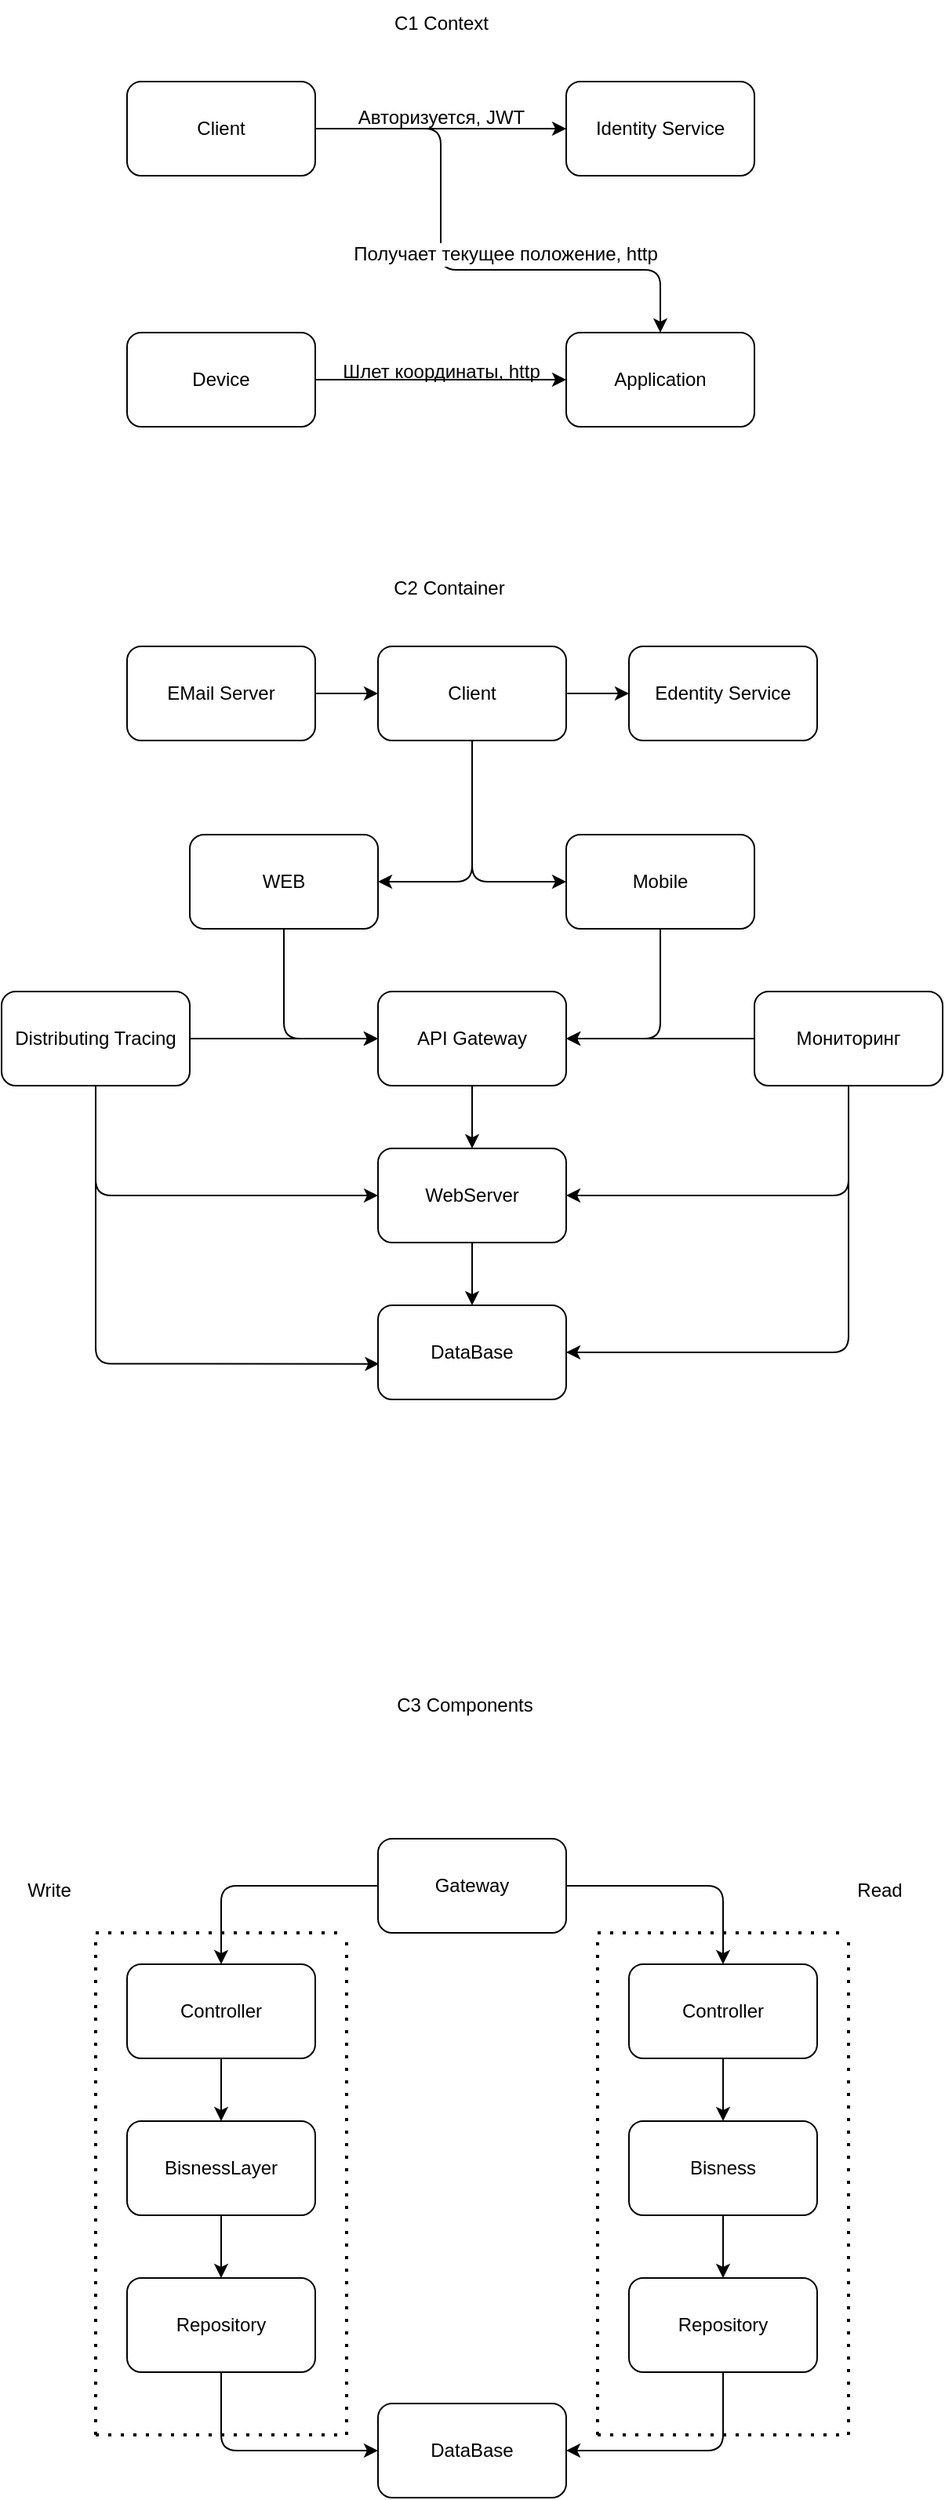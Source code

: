 <mxfile version="23.1.5" type="embed">
  <diagram name="Страница — 1" id="5KN53fjsROE_KHvyv3KT">
    <mxGraphModel dx="593" dy="309" grid="1" gridSize="10" guides="1" tooltips="1" connect="1" arrows="1" fold="1" page="1" pageScale="1" pageWidth="827" pageHeight="1169" math="0" shadow="0">
      <root>
        <mxCell id="0" />
        <mxCell id="1" parent="0" />
        <mxCell id="t1tUTy5qc4memRncqoR1-1" value="C1 Context" style="text;html=1;align=center;verticalAlign=middle;resizable=0;points=[];autosize=1;strokeColor=none;fillColor=none;" parent="1" vertex="1">
          <mxGeometry x="320" y="28" width="80" height="30" as="geometry" />
        </mxCell>
        <mxCell id="t1tUTy5qc4memRncqoR1-6" style="edgeStyle=orthogonalEdgeStyle;rounded=0;orthogonalLoop=1;jettySize=auto;html=1;entryX=0;entryY=0.5;entryDx=0;entryDy=0;" parent="1" source="t1tUTy5qc4memRncqoR1-2" target="t1tUTy5qc4memRncqoR1-3" edge="1">
          <mxGeometry relative="1" as="geometry" />
        </mxCell>
        <mxCell id="t1tUTy5qc4memRncqoR1-2" value="Client" style="rounded=1;whiteSpace=wrap;html=1;" parent="1" vertex="1">
          <mxGeometry x="160" y="80" width="120" height="60" as="geometry" />
        </mxCell>
        <mxCell id="t1tUTy5qc4memRncqoR1-3" value="Identity Service" style="rounded=1;whiteSpace=wrap;html=1;" parent="1" vertex="1">
          <mxGeometry x="440" y="80" width="120" height="60" as="geometry" />
        </mxCell>
        <mxCell id="t1tUTy5qc4memRncqoR1-9" style="edgeStyle=orthogonalEdgeStyle;rounded=1;orthogonalLoop=1;jettySize=auto;html=1;entryX=0;entryY=0.5;entryDx=0;entryDy=0;curved=0;" parent="1" source="t1tUTy5qc4memRncqoR1-5" target="t1tUTy5qc4memRncqoR1-8" edge="1">
          <mxGeometry relative="1" as="geometry" />
        </mxCell>
        <mxCell id="t1tUTy5qc4memRncqoR1-5" value="Device" style="rounded=1;whiteSpace=wrap;html=1;" parent="1" vertex="1">
          <mxGeometry x="160" y="240" width="120" height="60" as="geometry" />
        </mxCell>
        <mxCell id="t1tUTy5qc4memRncqoR1-7" value="Авторизуется, JWT" style="text;html=1;align=center;verticalAlign=middle;resizable=0;points=[];autosize=1;strokeColor=none;fillColor=none;" parent="1" vertex="1">
          <mxGeometry x="295" y="88" width="130" height="30" as="geometry" />
        </mxCell>
        <mxCell id="t1tUTy5qc4memRncqoR1-8" value="Application" style="rounded=1;whiteSpace=wrap;html=1;" parent="1" vertex="1">
          <mxGeometry x="440" y="240" width="120" height="60" as="geometry" />
        </mxCell>
        <mxCell id="t1tUTy5qc4memRncqoR1-10" value="Шлет координаты, http" style="text;html=1;align=center;verticalAlign=middle;resizable=0;points=[];autosize=1;strokeColor=none;fillColor=none;" parent="1" vertex="1">
          <mxGeometry x="285" y="250" width="150" height="30" as="geometry" />
        </mxCell>
        <mxCell id="t1tUTy5qc4memRncqoR1-14" value="" style="endArrow=classic;html=1;rounded=1;exitX=1;exitY=0.5;exitDx=0;exitDy=0;entryX=0.5;entryY=0;entryDx=0;entryDy=0;curved=0;fontSize=12;" parent="1" source="t1tUTy5qc4memRncqoR1-2" target="t1tUTy5qc4memRncqoR1-8" edge="1">
          <mxGeometry width="50" height="50" relative="1" as="geometry">
            <mxPoint x="340" y="410" as="sourcePoint" />
            <mxPoint x="390" y="360" as="targetPoint" />
            <Array as="points">
              <mxPoint x="360" y="110" />
              <mxPoint x="360" y="200" />
              <mxPoint x="500" y="200" />
            </Array>
          </mxGeometry>
        </mxCell>
        <mxCell id="t1tUTy5qc4memRncqoR1-17" value="Получает текущее положение, http" style="edgeLabel;html=1;align=center;verticalAlign=middle;resizable=0;points=[];fontSize=12;" parent="t1tUTy5qc4memRncqoR1-14" vertex="1" connectable="0">
          <mxGeometry x="0.242" y="-1" relative="1" as="geometry">
            <mxPoint x="-7" y="-11" as="offset" />
          </mxGeometry>
        </mxCell>
        <mxCell id="t1tUTy5qc4memRncqoR1-18" value="C2 Container" style="text;html=1;align=center;verticalAlign=middle;resizable=0;points=[];autosize=1;strokeColor=none;fillColor=none;" parent="1" vertex="1">
          <mxGeometry x="320" y="388" width="90" height="30" as="geometry" />
        </mxCell>
        <mxCell id="t1tUTy5qc4memRncqoR1-32" value="" style="edgeStyle=orthogonalEdgeStyle;rounded=0;orthogonalLoop=1;jettySize=auto;html=1;" parent="1" source="t1tUTy5qc4memRncqoR1-22" target="t1tUTy5qc4memRncqoR1-23" edge="1">
          <mxGeometry relative="1" as="geometry" />
        </mxCell>
        <mxCell id="t1tUTy5qc4memRncqoR1-22" value="EMail Server" style="rounded=1;whiteSpace=wrap;html=1;" parent="1" vertex="1">
          <mxGeometry x="160" y="440" width="120" height="60" as="geometry" />
        </mxCell>
        <mxCell id="t1tUTy5qc4memRncqoR1-33" value="" style="edgeStyle=orthogonalEdgeStyle;rounded=0;orthogonalLoop=1;jettySize=auto;html=1;" parent="1" source="t1tUTy5qc4memRncqoR1-23" target="t1tUTy5qc4memRncqoR1-24" edge="1">
          <mxGeometry relative="1" as="geometry" />
        </mxCell>
        <mxCell id="t1tUTy5qc4memRncqoR1-34" style="edgeStyle=orthogonalEdgeStyle;rounded=1;orthogonalLoop=1;jettySize=auto;html=1;entryX=1;entryY=0.5;entryDx=0;entryDy=0;curved=0;" parent="1" source="t1tUTy5qc4memRncqoR1-23" target="t1tUTy5qc4memRncqoR1-25" edge="1">
          <mxGeometry relative="1" as="geometry" />
        </mxCell>
        <mxCell id="t1tUTy5qc4memRncqoR1-35" style="edgeStyle=orthogonalEdgeStyle;rounded=1;orthogonalLoop=1;jettySize=auto;html=1;entryX=0;entryY=0.5;entryDx=0;entryDy=0;curved=0;" parent="1" source="t1tUTy5qc4memRncqoR1-23" target="t1tUTy5qc4memRncqoR1-26" edge="1">
          <mxGeometry relative="1" as="geometry" />
        </mxCell>
        <mxCell id="t1tUTy5qc4memRncqoR1-23" value="Client" style="rounded=1;whiteSpace=wrap;html=1;" parent="1" vertex="1">
          <mxGeometry x="320" y="440" width="120" height="60" as="geometry" />
        </mxCell>
        <mxCell id="t1tUTy5qc4memRncqoR1-24" value="Edentity Service" style="rounded=1;whiteSpace=wrap;html=1;" parent="1" vertex="1">
          <mxGeometry x="480" y="440" width="120" height="60" as="geometry" />
        </mxCell>
        <mxCell id="t1tUTy5qc4memRncqoR1-37" style="edgeStyle=orthogonalEdgeStyle;rounded=1;orthogonalLoop=1;jettySize=auto;html=1;entryX=0;entryY=0.5;entryDx=0;entryDy=0;curved=0;" parent="1" source="t1tUTy5qc4memRncqoR1-25" target="t1tUTy5qc4memRncqoR1-27" edge="1">
          <mxGeometry relative="1" as="geometry" />
        </mxCell>
        <mxCell id="t1tUTy5qc4memRncqoR1-25" value="WEB" style="rounded=1;whiteSpace=wrap;html=1;" parent="1" vertex="1">
          <mxGeometry x="200" y="560" width="120" height="60" as="geometry" />
        </mxCell>
        <mxCell id="t1tUTy5qc4memRncqoR1-36" style="edgeStyle=orthogonalEdgeStyle;rounded=1;orthogonalLoop=1;jettySize=auto;html=1;entryX=1;entryY=0.5;entryDx=0;entryDy=0;curved=0;" parent="1" source="t1tUTy5qc4memRncqoR1-26" target="t1tUTy5qc4memRncqoR1-27" edge="1">
          <mxGeometry relative="1" as="geometry" />
        </mxCell>
        <mxCell id="t1tUTy5qc4memRncqoR1-26" value="Mobile" style="rounded=1;whiteSpace=wrap;html=1;" parent="1" vertex="1">
          <mxGeometry x="440" y="560" width="120" height="60" as="geometry" />
        </mxCell>
        <mxCell id="t1tUTy5qc4memRncqoR1-38" value="" style="edgeStyle=orthogonalEdgeStyle;rounded=0;orthogonalLoop=1;jettySize=auto;html=1;" parent="1" source="t1tUTy5qc4memRncqoR1-27" target="t1tUTy5qc4memRncqoR1-30" edge="1">
          <mxGeometry relative="1" as="geometry" />
        </mxCell>
        <mxCell id="t1tUTy5qc4memRncqoR1-27" value="API Gateway" style="rounded=1;whiteSpace=wrap;html=1;" parent="1" vertex="1">
          <mxGeometry x="320" y="660" width="120" height="60" as="geometry" />
        </mxCell>
        <mxCell id="t1tUTy5qc4memRncqoR1-39" value="" style="edgeStyle=orthogonalEdgeStyle;rounded=0;orthogonalLoop=1;jettySize=auto;html=1;" parent="1" source="t1tUTy5qc4memRncqoR1-30" target="t1tUTy5qc4memRncqoR1-31" edge="1">
          <mxGeometry relative="1" as="geometry" />
        </mxCell>
        <mxCell id="t1tUTy5qc4memRncqoR1-30" value="WebServer" style="rounded=1;whiteSpace=wrap;html=1;" parent="1" vertex="1">
          <mxGeometry x="320" y="760" width="120" height="60" as="geometry" />
        </mxCell>
        <mxCell id="t1tUTy5qc4memRncqoR1-31" value="DataBase" style="rounded=1;whiteSpace=wrap;html=1;" parent="1" vertex="1">
          <mxGeometry x="320" y="860" width="120" height="60" as="geometry" />
        </mxCell>
        <mxCell id="t1tUTy5qc4memRncqoR1-43" style="edgeStyle=orthogonalEdgeStyle;rounded=0;orthogonalLoop=1;jettySize=auto;html=1;" parent="1" source="t1tUTy5qc4memRncqoR1-40" target="t1tUTy5qc4memRncqoR1-27" edge="1">
          <mxGeometry relative="1" as="geometry" />
        </mxCell>
        <mxCell id="t1tUTy5qc4memRncqoR1-45" style="edgeStyle=orthogonalEdgeStyle;rounded=1;orthogonalLoop=1;jettySize=auto;html=1;entryX=1;entryY=0.5;entryDx=0;entryDy=0;curved=0;" parent="1" source="t1tUTy5qc4memRncqoR1-40" target="t1tUTy5qc4memRncqoR1-30" edge="1">
          <mxGeometry relative="1" as="geometry">
            <Array as="points">
              <mxPoint x="620" y="790" />
            </Array>
          </mxGeometry>
        </mxCell>
        <mxCell id="t1tUTy5qc4memRncqoR1-47" style="edgeStyle=orthogonalEdgeStyle;rounded=1;orthogonalLoop=1;jettySize=auto;html=1;entryX=1;entryY=0.5;entryDx=0;entryDy=0;curved=0;" parent="1" source="t1tUTy5qc4memRncqoR1-40" target="t1tUTy5qc4memRncqoR1-31" edge="1">
          <mxGeometry relative="1" as="geometry">
            <Array as="points">
              <mxPoint x="620" y="890" />
            </Array>
          </mxGeometry>
        </mxCell>
        <mxCell id="t1tUTy5qc4memRncqoR1-40" value="Мониторинг" style="rounded=1;whiteSpace=wrap;html=1;" parent="1" vertex="1">
          <mxGeometry x="560" y="660" width="120" height="60" as="geometry" />
        </mxCell>
        <mxCell id="t1tUTy5qc4memRncqoR1-42" style="edgeStyle=orthogonalEdgeStyle;rounded=1;orthogonalLoop=1;jettySize=auto;html=1;entryX=0;entryY=0.5;entryDx=0;entryDy=0;curved=0;" parent="1" source="t1tUTy5qc4memRncqoR1-41" target="t1tUTy5qc4memRncqoR1-27" edge="1">
          <mxGeometry relative="1" as="geometry" />
        </mxCell>
        <mxCell id="t1tUTy5qc4memRncqoR1-44" style="edgeStyle=orthogonalEdgeStyle;rounded=1;orthogonalLoop=1;jettySize=auto;html=1;entryX=0;entryY=0.5;entryDx=0;entryDy=0;curved=0;" parent="1" source="t1tUTy5qc4memRncqoR1-41" target="t1tUTy5qc4memRncqoR1-30" edge="1">
          <mxGeometry relative="1" as="geometry">
            <Array as="points">
              <mxPoint x="140" y="790" />
            </Array>
          </mxGeometry>
        </mxCell>
        <mxCell id="t1tUTy5qc4memRncqoR1-41" value="Distributing Tracing" style="rounded=1;whiteSpace=wrap;html=1;" parent="1" vertex="1">
          <mxGeometry x="80" y="660" width="120" height="60" as="geometry" />
        </mxCell>
        <mxCell id="t1tUTy5qc4memRncqoR1-46" style="edgeStyle=orthogonalEdgeStyle;rounded=1;orthogonalLoop=1;jettySize=auto;html=1;entryX=0.006;entryY=0.622;entryDx=0;entryDy=0;entryPerimeter=0;curved=0;" parent="1" source="t1tUTy5qc4memRncqoR1-41" target="t1tUTy5qc4memRncqoR1-31" edge="1">
          <mxGeometry relative="1" as="geometry">
            <Array as="points">
              <mxPoint x="140" y="897" />
            </Array>
          </mxGeometry>
        </mxCell>
        <mxCell id="t1tUTy5qc4memRncqoR1-48" value="C3 Components" style="text;html=1;align=center;verticalAlign=middle;resizable=0;points=[];autosize=1;strokeColor=none;fillColor=none;" parent="1" vertex="1">
          <mxGeometry x="320" y="1100" width="110" height="30" as="geometry" />
        </mxCell>
        <mxCell id="t1tUTy5qc4memRncqoR1-57" style="edgeStyle=orthogonalEdgeStyle;rounded=1;orthogonalLoop=1;jettySize=auto;html=1;curved=0;" parent="1" source="t1tUTy5qc4memRncqoR1-49" target="t1tUTy5qc4memRncqoR1-50" edge="1">
          <mxGeometry relative="1" as="geometry" />
        </mxCell>
        <mxCell id="t1tUTy5qc4memRncqoR1-58" style="edgeStyle=orthogonalEdgeStyle;rounded=1;orthogonalLoop=1;jettySize=auto;html=1;curved=0;" parent="1" source="t1tUTy5qc4memRncqoR1-49" target="t1tUTy5qc4memRncqoR1-54" edge="1">
          <mxGeometry relative="1" as="geometry" />
        </mxCell>
        <mxCell id="t1tUTy5qc4memRncqoR1-49" value="Gateway" style="rounded=1;whiteSpace=wrap;html=1;" parent="1" vertex="1">
          <mxGeometry x="320" y="1200" width="120" height="60" as="geometry" />
        </mxCell>
        <mxCell id="t1tUTy5qc4memRncqoR1-62" value="" style="edgeStyle=orthogonalEdgeStyle;rounded=0;orthogonalLoop=1;jettySize=auto;html=1;" parent="1" source="t1tUTy5qc4memRncqoR1-50" target="t1tUTy5qc4memRncqoR1-51" edge="1">
          <mxGeometry relative="1" as="geometry" />
        </mxCell>
        <mxCell id="t1tUTy5qc4memRncqoR1-50" value="Controller" style="rounded=1;whiteSpace=wrap;html=1;" parent="1" vertex="1">
          <mxGeometry x="160" y="1280" width="120" height="60" as="geometry" />
        </mxCell>
        <mxCell id="t1tUTy5qc4memRncqoR1-63" value="" style="edgeStyle=orthogonalEdgeStyle;rounded=0;orthogonalLoop=1;jettySize=auto;html=1;" parent="1" source="t1tUTy5qc4memRncqoR1-51" target="t1tUTy5qc4memRncqoR1-52" edge="1">
          <mxGeometry relative="1" as="geometry" />
        </mxCell>
        <mxCell id="t1tUTy5qc4memRncqoR1-51" value="BisnessLayer" style="rounded=1;whiteSpace=wrap;html=1;" parent="1" vertex="1">
          <mxGeometry x="160" y="1380" width="120" height="60" as="geometry" />
        </mxCell>
        <mxCell id="t1tUTy5qc4memRncqoR1-64" style="edgeStyle=orthogonalEdgeStyle;rounded=1;orthogonalLoop=1;jettySize=auto;html=1;entryX=0;entryY=0.5;entryDx=0;entryDy=0;curved=0;" parent="1" source="t1tUTy5qc4memRncqoR1-52" target="t1tUTy5qc4memRncqoR1-53" edge="1">
          <mxGeometry relative="1" as="geometry">
            <Array as="points">
              <mxPoint x="220" y="1590" />
            </Array>
          </mxGeometry>
        </mxCell>
        <mxCell id="t1tUTy5qc4memRncqoR1-52" value="Repository" style="rounded=1;whiteSpace=wrap;html=1;" parent="1" vertex="1">
          <mxGeometry x="160" y="1480" width="120" height="60" as="geometry" />
        </mxCell>
        <mxCell id="t1tUTy5qc4memRncqoR1-53" value="DataBase" style="rounded=1;whiteSpace=wrap;html=1;" parent="1" vertex="1">
          <mxGeometry x="320" y="1560" width="120" height="60" as="geometry" />
        </mxCell>
        <mxCell id="t1tUTy5qc4memRncqoR1-59" value="" style="edgeStyle=orthogonalEdgeStyle;rounded=0;orthogonalLoop=1;jettySize=auto;html=1;" parent="1" source="t1tUTy5qc4memRncqoR1-54" target="t1tUTy5qc4memRncqoR1-55" edge="1">
          <mxGeometry relative="1" as="geometry" />
        </mxCell>
        <mxCell id="t1tUTy5qc4memRncqoR1-54" value="Controller" style="rounded=1;whiteSpace=wrap;html=1;" parent="1" vertex="1">
          <mxGeometry x="480" y="1280" width="120" height="60" as="geometry" />
        </mxCell>
        <mxCell id="t1tUTy5qc4memRncqoR1-60" value="" style="edgeStyle=orthogonalEdgeStyle;rounded=0;orthogonalLoop=1;jettySize=auto;html=1;" parent="1" source="t1tUTy5qc4memRncqoR1-55" target="t1tUTy5qc4memRncqoR1-56" edge="1">
          <mxGeometry relative="1" as="geometry" />
        </mxCell>
        <mxCell id="t1tUTy5qc4memRncqoR1-55" value="Bisness" style="rounded=1;whiteSpace=wrap;html=1;" parent="1" vertex="1">
          <mxGeometry x="480" y="1380" width="120" height="60" as="geometry" />
        </mxCell>
        <mxCell id="t1tUTy5qc4memRncqoR1-61" style="edgeStyle=orthogonalEdgeStyle;rounded=1;orthogonalLoop=1;jettySize=auto;html=1;entryX=1;entryY=0.5;entryDx=0;entryDy=0;curved=0;" parent="1" source="t1tUTy5qc4memRncqoR1-56" target="t1tUTy5qc4memRncqoR1-53" edge="1">
          <mxGeometry relative="1" as="geometry">
            <Array as="points">
              <mxPoint x="540" y="1590" />
            </Array>
          </mxGeometry>
        </mxCell>
        <mxCell id="t1tUTy5qc4memRncqoR1-56" value="Repository" style="rounded=1;whiteSpace=wrap;html=1;" parent="1" vertex="1">
          <mxGeometry x="480" y="1480" width="120" height="60" as="geometry" />
        </mxCell>
        <mxCell id="t1tUTy5qc4memRncqoR1-65" value="" style="endArrow=none;dashed=1;html=1;dashPattern=1 3;strokeWidth=2;rounded=0;" parent="1" edge="1">
          <mxGeometry width="50" height="50" relative="1" as="geometry">
            <mxPoint x="140" y="1260" as="sourcePoint" />
            <mxPoint x="300" y="1260" as="targetPoint" />
          </mxGeometry>
        </mxCell>
        <mxCell id="t1tUTy5qc4memRncqoR1-66" value="" style="endArrow=none;dashed=1;html=1;dashPattern=1 3;strokeWidth=2;rounded=0;" parent="1" edge="1">
          <mxGeometry width="50" height="50" relative="1" as="geometry">
            <mxPoint x="140" y="1580" as="sourcePoint" />
            <mxPoint x="140" y="1260" as="targetPoint" />
          </mxGeometry>
        </mxCell>
        <mxCell id="t1tUTy5qc4memRncqoR1-67" value="" style="endArrow=none;dashed=1;html=1;dashPattern=1 3;strokeWidth=2;rounded=0;" parent="1" edge="1">
          <mxGeometry width="50" height="50" relative="1" as="geometry">
            <mxPoint x="300" y="1580" as="sourcePoint" />
            <mxPoint x="300" y="1260" as="targetPoint" />
          </mxGeometry>
        </mxCell>
        <mxCell id="t1tUTy5qc4memRncqoR1-68" value="" style="endArrow=none;dashed=1;html=1;dashPattern=1 3;strokeWidth=2;rounded=0;" parent="1" edge="1">
          <mxGeometry width="50" height="50" relative="1" as="geometry">
            <mxPoint x="140" y="1580" as="sourcePoint" />
            <mxPoint x="300" y="1580" as="targetPoint" />
          </mxGeometry>
        </mxCell>
        <mxCell id="t1tUTy5qc4memRncqoR1-69" value="" style="endArrow=none;dashed=1;html=1;dashPattern=1 3;strokeWidth=2;rounded=0;" parent="1" edge="1">
          <mxGeometry width="50" height="50" relative="1" as="geometry">
            <mxPoint x="460" y="1260" as="sourcePoint" />
            <mxPoint x="620" y="1260" as="targetPoint" />
          </mxGeometry>
        </mxCell>
        <mxCell id="t1tUTy5qc4memRncqoR1-72" value="" style="endArrow=none;dashed=1;html=1;dashPattern=1 3;strokeWidth=2;rounded=0;" parent="1" edge="1">
          <mxGeometry width="50" height="50" relative="1" as="geometry">
            <mxPoint x="460" y="1580" as="sourcePoint" />
            <mxPoint x="460" y="1260" as="targetPoint" />
          </mxGeometry>
        </mxCell>
        <mxCell id="t1tUTy5qc4memRncqoR1-73" value="" style="endArrow=none;dashed=1;html=1;dashPattern=1 3;strokeWidth=2;rounded=0;" parent="1" edge="1">
          <mxGeometry width="50" height="50" relative="1" as="geometry">
            <mxPoint x="620" y="1580" as="sourcePoint" />
            <mxPoint x="620" y="1260" as="targetPoint" />
          </mxGeometry>
        </mxCell>
        <mxCell id="t1tUTy5qc4memRncqoR1-74" value="" style="endArrow=none;dashed=1;html=1;dashPattern=1 3;strokeWidth=2;rounded=0;" parent="1" edge="1">
          <mxGeometry width="50" height="50" relative="1" as="geometry">
            <mxPoint x="460" y="1580" as="sourcePoint" />
            <mxPoint x="620" y="1580" as="targetPoint" />
          </mxGeometry>
        </mxCell>
        <mxCell id="t1tUTy5qc4memRncqoR1-75" value="Write" style="text;html=1;align=center;verticalAlign=middle;resizable=0;points=[];autosize=1;strokeColor=none;fillColor=none;" parent="1" vertex="1">
          <mxGeometry x="85" y="1218" width="50" height="30" as="geometry" />
        </mxCell>
        <mxCell id="t1tUTy5qc4memRncqoR1-76" value="Read" style="text;strokeColor=none;align=center;fillColor=none;html=1;verticalAlign=middle;whiteSpace=wrap;rounded=0;" parent="1" vertex="1">
          <mxGeometry x="610" y="1218" width="60" height="30" as="geometry" />
        </mxCell>
      </root>
    </mxGraphModel>
  </diagram>
</mxfile>

